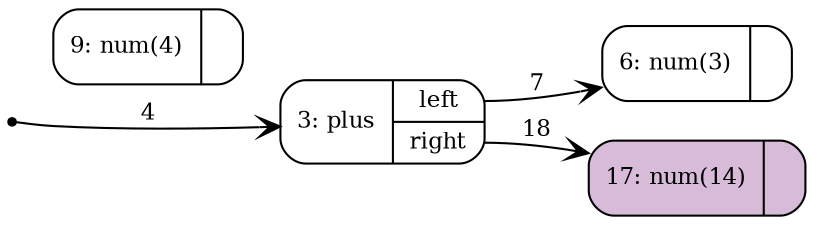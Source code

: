 digraph G {
   node [shape=Mrecord,fontsize=11,ranksep=0];
   edge [arrowhead=vee,fontsize=11,weight=2];
   rankdir = LR;
   {rank=min; n0 [shape=point]};
   n0 [label="{0: root|{<root> root}}",style=filled,fillcolor=black,color=black];
n3 [label="{3: plus|{<left> left|<right> right}}",style=filled,fillcolor=white,color=black];
n6 [label="{6: num(3)|{}}",style=filled,fillcolor=white,color=black];
n9 [label="{9: num(4)|{}}",style=filled,fillcolor=white,color=black];
n17 [label="{17: num(14)|{}}",style=filled,fillcolor="#D7BBD9",color=black];
n3:right -> n17 [color=black,label="18",edgeURL="#",edgetooltip="id: 18\nsource: 3\nindex: Lang.Index.Exp_plus_right\ntarget: 17",labeltooltip="id: 18\nsource: 3\nindex: Lang.Index.Exp_plus_right\ntarget: 17"];
n3:left -> n6 [color=black,label="7",edgeURL="#",edgetooltip="id: 7\nsource: 3\nindex: Lang.Index.Exp_plus_left\ntarget: 6",labeltooltip="id: 7\nsource: 3\nindex: Lang.Index.Exp_plus_left\ntarget: 6"];
n0:root -> n3 [color=black,label="4",edgeURL="#",edgetooltip="id: 4\nsource: 0\nindex: Lang.Index.Root_root_root\ntarget: 3",labeltooltip="id: 4\nsource: 0\nindex: Lang.Index.Root_root_root\ntarget: 3"]}